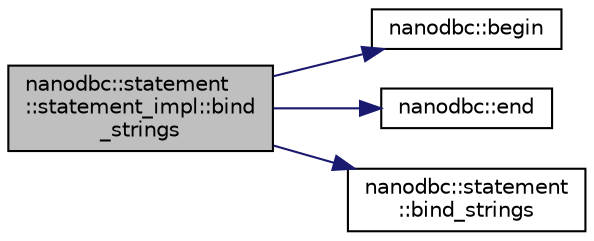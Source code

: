 digraph "nanodbc::statement::statement_impl::bind_strings"
{
 // LATEX_PDF_SIZE
  edge [fontname="Helvetica",fontsize="10",labelfontname="Helvetica",labelfontsize="10"];
  node [fontname="Helvetica",fontsize="10",shape=record];
  rankdir="LR";
  Node34 [label="nanodbc::statement\l::statement_impl::bind\l_strings",height=0.2,width=0.4,color="black", fillcolor="grey75", style="filled", fontcolor="black",tooltip=" "];
  Node34 -> Node35 [color="midnightblue",fontsize="10",style="solid",fontname="Helvetica"];
  Node35 [label="nanodbc::begin",height=0.2,width=0.4,color="black", fillcolor="white", style="filled",URL="$group__mainc.html#gac6e8e0e4c603c1bbfc0c7db3a58919f0",tooltip="Returns an iterator to the beginning of the given result set."];
  Node34 -> Node36 [color="midnightblue",fontsize="10",style="solid",fontname="Helvetica"];
  Node36 [label="nanodbc::end",height=0.2,width=0.4,color="black", fillcolor="white", style="filled",URL="$group__mainc.html#ga91df79a3401b5afd4ec109101737b05b",tooltip="Returns an iterator to the end of a result set."];
  Node34 -> Node37 [color="midnightblue",fontsize="10",style="solid",fontname="Helvetica"];
  Node37 [label="nanodbc::statement\l::bind_strings",height=0.2,width=0.4,color="black", fillcolor="white", style="filled",URL="$group__bind__strings.html#ga8914c229f28ee7b02cf1b85684741326",tooltip="Binds multiple string values."];
}
